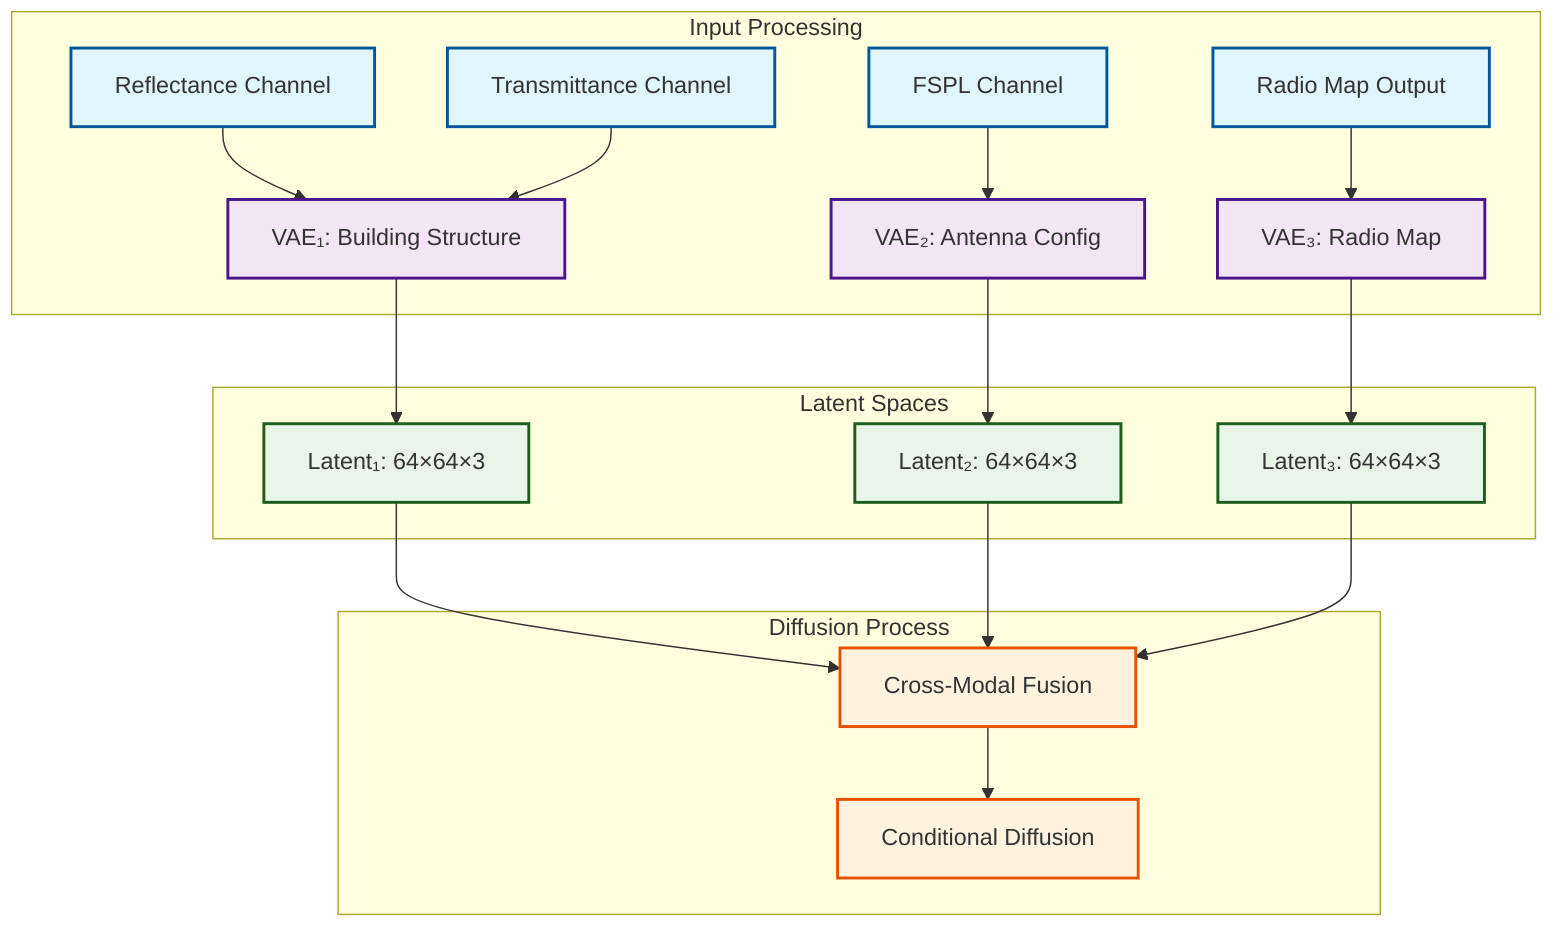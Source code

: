 %% Three Separate VAEs Architecture
graph TB
    subgraph "Input Processing"
        A[Reflectance Channel] --> B[VAE₁: Building Structure]
        C[Transmittance Channel] --> B
        D[FSPL Channel] --> E[VAE₂: Antenna Config]
        F[Radio Map Output] --> G[VAE₃: Radio Map]
    end
    
    subgraph "Latent Spaces"
        B --> H[Latent₁: 64×64×3]
        E --> I[Latent₂: 64×64×3]
        G --> J[Latent₃: 64×64×3]
    end
    
    subgraph "Diffusion Process"
        H --> K[Cross-Modal Fusion]
        I --> K
        J --> K
        K --> L[Conditional Diffusion]
    end
    
    classDef input fill:#e1f5fe,stroke:#01579b,stroke-width:2px
    classDef vae fill:#f3e5f5,stroke:#4a148c,stroke-width:2px
    classDef latent fill:#e8f5e8,stroke:#1b5e20,stroke-width:2px
    classDef diffusion fill:#fff3e0,stroke:#e65100,stroke-width:2px
    
    class A,C,D,F input
    class B,E,G vae
    class H,I,J latent
    class K,L diffusion